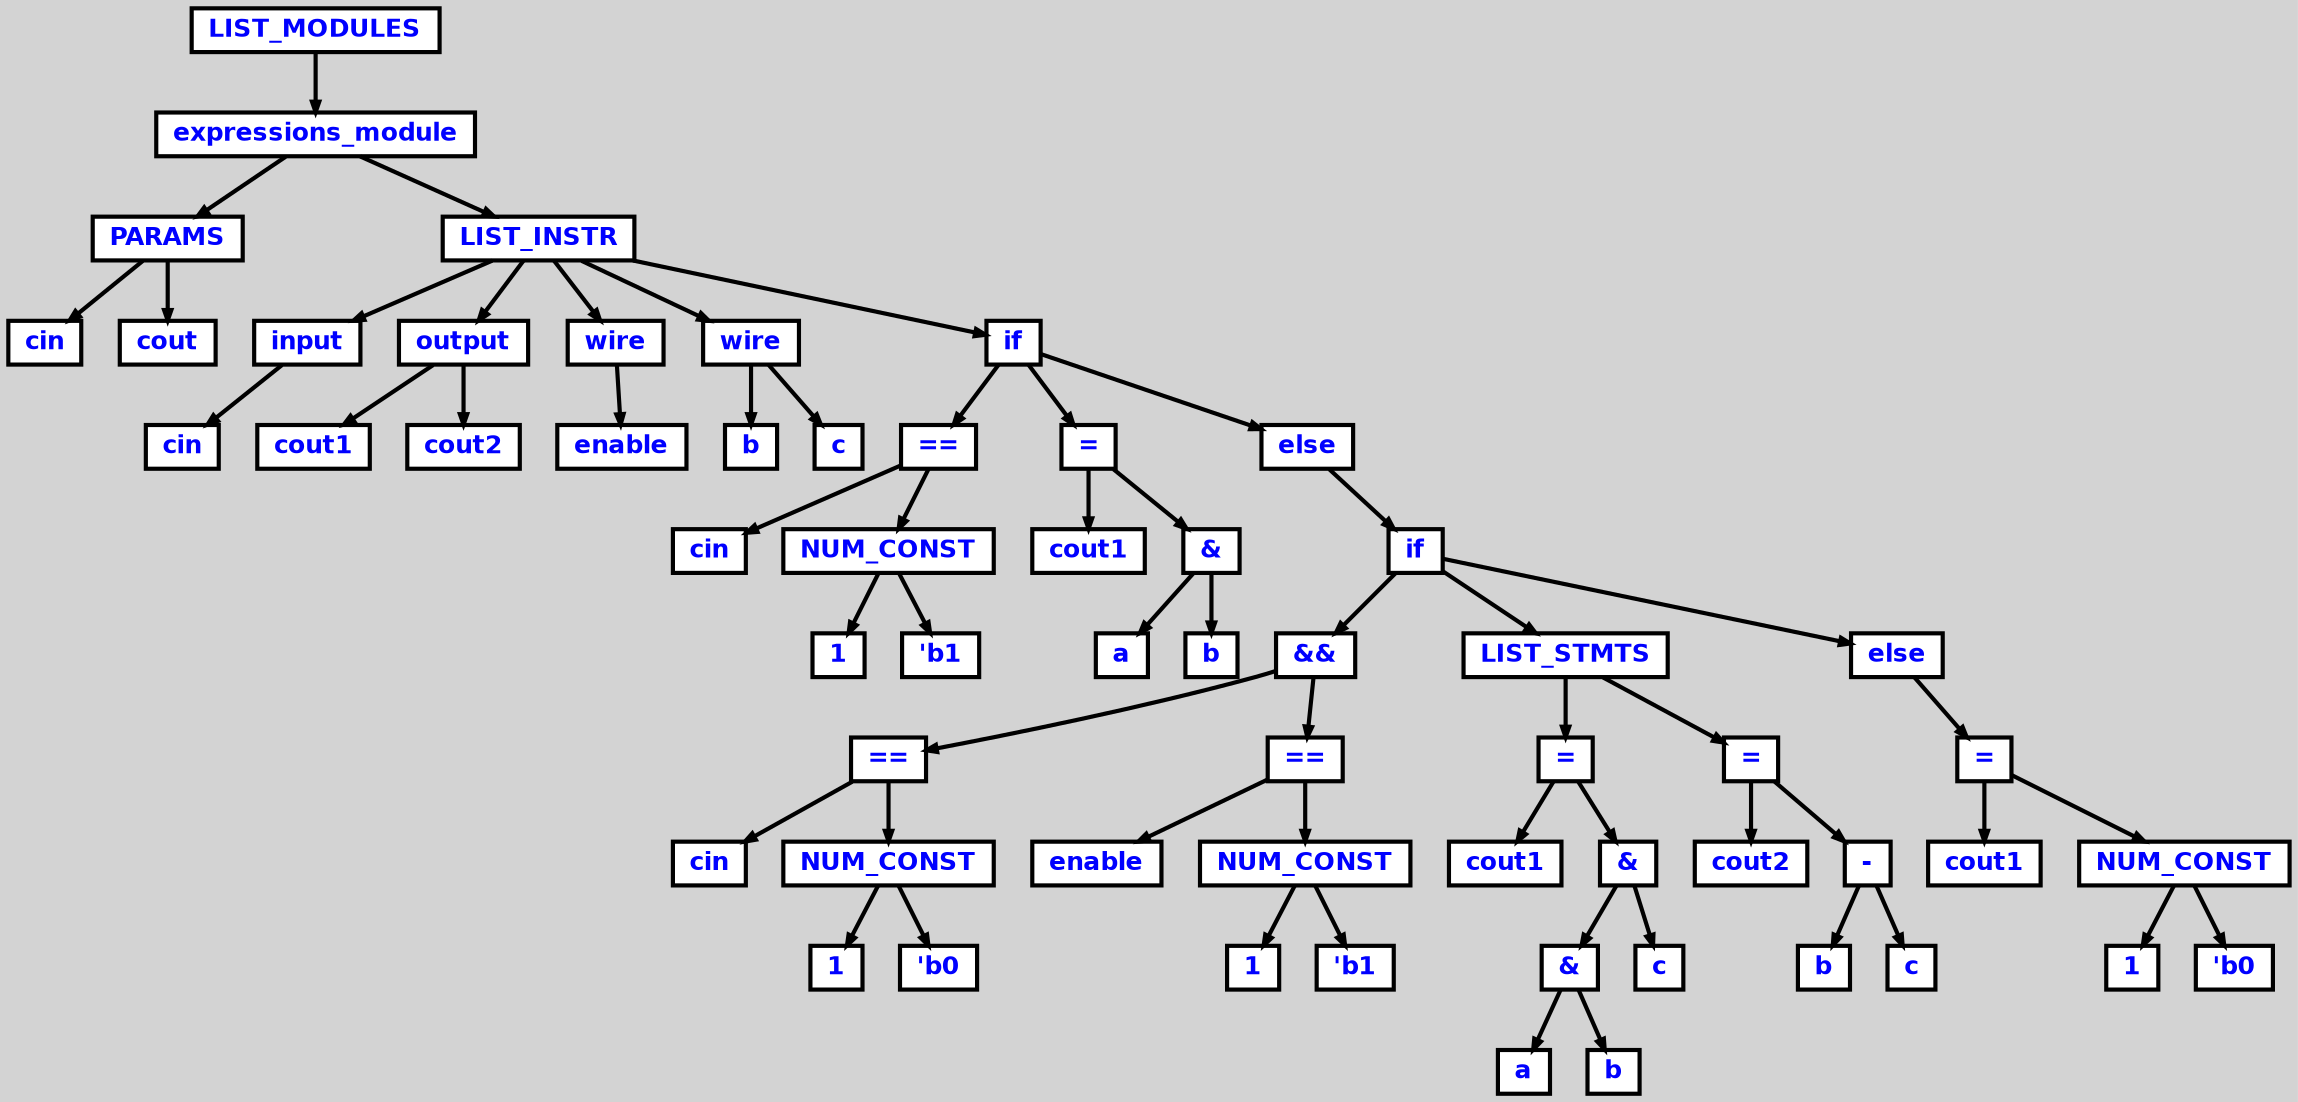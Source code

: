 digraph {

	ordering=out;
	ranksep=.4;
	bgcolor="lightgrey"; node [shape=box, fixedsize=false, fontsize=12, fontname="Helvetica-bold", fontcolor="blue"
		width=.25, height=.25, color="black", fillcolor="white", style="filled, solid, bold"];
	edge [arrowsize=.5, color="black", style="bold"]

  n0 [label="LIST_MODULES"];
  n1 [label="expressions_module"];
  n1 [label="expressions_module"];
  n2 [label="PARAMS"];
  n2 [label="PARAMS"];
  n3 [label="cin"];
  n4 [label="cout"];
  n5 [label="LIST_INSTR"];
  n5 [label="LIST_INSTR"];
  n6 [label="input"];
  n6 [label="input"];
  n7 [label="cin"];
  n8 [label="output"];
  n8 [label="output"];
  n9 [label="cout1"];
  n10 [label="cout2"];
  n11 [label="wire"];
  n11 [label="wire"];
  n12 [label="enable"];
  n13 [label="wire"];
  n13 [label="wire"];
  n14 [label="b"];
  n15 [label="c"];
  n16 [label="if"];
  n16 [label="if"];
  n17 [label="=="];
  n17 [label="=="];
  n18 [label="cin"];
  n19 [label="NUM_CONST"];
  n19 [label="NUM_CONST"];
  n20 [label="1"];
  n21 [label="'b1"];
  n22 [label="="];
  n22 [label="="];
  n23 [label="cout1"];
  n24 [label="&"];
  n24 [label="&"];
  n25 [label="a"];
  n26 [label="b"];
  n27 [label="else"];
  n27 [label="else"];
  n28 [label="if"];
  n28 [label="if"];
  n29 [label="&&"];
  n29 [label="&&"];
  n30 [label="=="];
  n30 [label="=="];
  n31 [label="cin"];
  n32 [label="NUM_CONST"];
  n32 [label="NUM_CONST"];
  n33 [label="1"];
  n34 [label="'b0"];
  n35 [label="=="];
  n35 [label="=="];
  n36 [label="enable"];
  n37 [label="NUM_CONST"];
  n37 [label="NUM_CONST"];
  n38 [label="1"];
  n39 [label="'b1"];
  n40 [label="LIST_STMTS"];
  n40 [label="LIST_STMTS"];
  n41 [label="="];
  n41 [label="="];
  n42 [label="cout1"];
  n43 [label="&"];
  n43 [label="&"];
  n44 [label="&"];
  n44 [label="&"];
  n45 [label="a"];
  n46 [label="b"];
  n47 [label="c"];
  n48 [label="="];
  n48 [label="="];
  n49 [label="cout2"];
  n50 [label="-"];
  n50 [label="-"];
  n51 [label="b"];
  n52 [label="c"];
  n53 [label="else"];
  n53 [label="else"];
  n54 [label="="];
  n54 [label="="];
  n55 [label="cout1"];
  n56 [label="NUM_CONST"];
  n56 [label="NUM_CONST"];
  n57 [label="1"];
  n58 [label="'b0"];

  n0 -> n1 // "LIST_MODULES" -> "expressions_module"
  n1 -> n2 // "expressions_module" -> "PARAMS"
  n2 -> n3 // "PARAMS" -> "cin"
  n2 -> n4 // "PARAMS" -> "cout"
  n1 -> n5 // "expressions_module" -> "LIST_INSTR"
  n5 -> n6 // "LIST_INSTR" -> "input"
  n6 -> n7 // "input" -> "cin"
  n5 -> n8 // "LIST_INSTR" -> "output"
  n8 -> n9 // "output" -> "cout1"
  n8 -> n10 // "output" -> "cout2"
  n5 -> n11 // "LIST_INSTR" -> "wire"
  n11 -> n12 // "wire" -> "enable"
  n5 -> n13 // "LIST_INSTR" -> "wire"
  n13 -> n14 // "wire" -> "b"
  n13 -> n15 // "wire" -> "c"
  n5 -> n16 // "LIST_INSTR" -> "if"
  n16 -> n17 // "if" -> "=="
  n17 -> n18 // "==" -> "cin"
  n17 -> n19 // "==" -> "NUM_CONST"
  n19 -> n20 // "NUM_CONST" -> "1"
  n19 -> n21 // "NUM_CONST" -> "'b1"
  n16 -> n22 // "if" -> "="
  n22 -> n23 // "=" -> "cout1"
  n22 -> n24 // "=" -> "&"
  n24 -> n25 // "&" -> "a"
  n24 -> n26 // "&" -> "b"
  n16 -> n27 // "if" -> "else"
  n27 -> n28 // "else" -> "if"
  n28 -> n29 // "if" -> "&&"
  n29 -> n30 // "&&" -> "=="
  n30 -> n31 // "==" -> "cin"
  n30 -> n32 // "==" -> "NUM_CONST"
  n32 -> n33 // "NUM_CONST" -> "1"
  n32 -> n34 // "NUM_CONST" -> "'b0"
  n29 -> n35 // "&&" -> "=="
  n35 -> n36 // "==" -> "enable"
  n35 -> n37 // "==" -> "NUM_CONST"
  n37 -> n38 // "NUM_CONST" -> "1"
  n37 -> n39 // "NUM_CONST" -> "'b1"
  n28 -> n40 // "if" -> "LIST_STMTS"
  n40 -> n41 // "LIST_STMTS" -> "="
  n41 -> n42 // "=" -> "cout1"
  n41 -> n43 // "=" -> "&"
  n43 -> n44 // "&" -> "&"
  n44 -> n45 // "&" -> "a"
  n44 -> n46 // "&" -> "b"
  n43 -> n47 // "&" -> "c"
  n40 -> n48 // "LIST_STMTS" -> "="
  n48 -> n49 // "=" -> "cout2"
  n48 -> n50 // "=" -> "-"
  n50 -> n51 // "-" -> "b"
  n50 -> n52 // "-" -> "c"
  n28 -> n53 // "if" -> "else"
  n53 -> n54 // "else" -> "="
  n54 -> n55 // "=" -> "cout1"
  n54 -> n56 // "=" -> "NUM_CONST"
  n56 -> n57 // "NUM_CONST" -> "1"
  n56 -> n58 // "NUM_CONST" -> "'b0"

}
